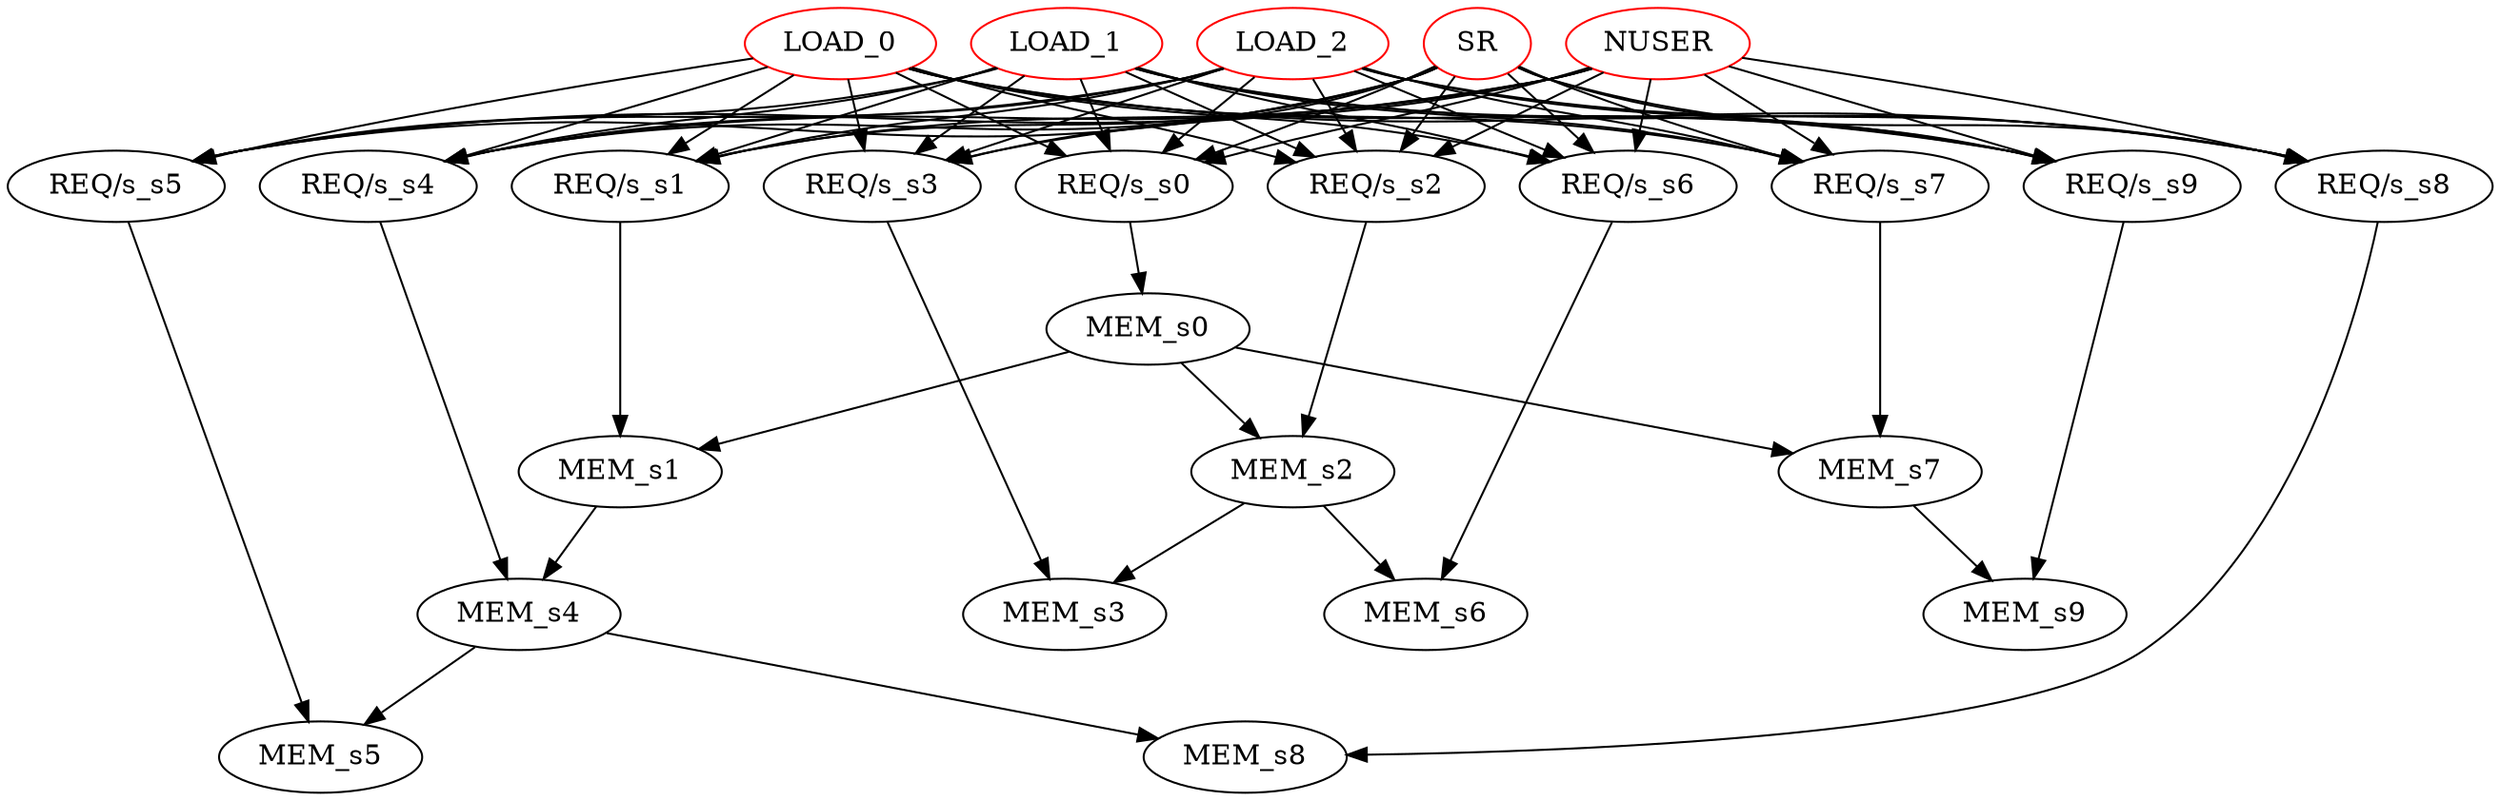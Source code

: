 strict digraph "" {
	NUSER	[color=red];
	"REQ/s_s0"	[color=black];
	NUSER -> "REQ/s_s0";
	"REQ/s_s1"	[color=black];
	NUSER -> "REQ/s_s1";
	"REQ/s_s2"	[color=black];
	NUSER -> "REQ/s_s2";
	"REQ/s_s3"	[color=black];
	NUSER -> "REQ/s_s3";
	"REQ/s_s4"	[color=black];
	NUSER -> "REQ/s_s4";
	"REQ/s_s5"	[color=black];
	NUSER -> "REQ/s_s5";
	"REQ/s_s6"	[color=black];
	NUSER -> "REQ/s_s6";
	"REQ/s_s7"	[color=black];
	NUSER -> "REQ/s_s7";
	"REQ/s_s8"	[color=black];
	NUSER -> "REQ/s_s8";
	"REQ/s_s9"	[color=black];
	NUSER -> "REQ/s_s9";
	LOAD_0	[color=red];
	LOAD_0 -> "REQ/s_s0";
	LOAD_0 -> "REQ/s_s1";
	LOAD_0 -> "REQ/s_s2";
	LOAD_0 -> "REQ/s_s3";
	LOAD_0 -> "REQ/s_s4";
	LOAD_0 -> "REQ/s_s5";
	LOAD_0 -> "REQ/s_s6";
	LOAD_0 -> "REQ/s_s7";
	LOAD_0 -> "REQ/s_s8";
	LOAD_0 -> "REQ/s_s9";
	LOAD_1	[color=red];
	LOAD_1 -> "REQ/s_s0";
	LOAD_1 -> "REQ/s_s1";
	LOAD_1 -> "REQ/s_s2";
	LOAD_1 -> "REQ/s_s3";
	LOAD_1 -> "REQ/s_s4";
	LOAD_1 -> "REQ/s_s5";
	LOAD_1 -> "REQ/s_s6";
	LOAD_1 -> "REQ/s_s7";
	LOAD_1 -> "REQ/s_s8";
	LOAD_1 -> "REQ/s_s9";
	LOAD_2	[color=red];
	LOAD_2 -> "REQ/s_s0";
	LOAD_2 -> "REQ/s_s1";
	LOAD_2 -> "REQ/s_s2";
	LOAD_2 -> "REQ/s_s3";
	LOAD_2 -> "REQ/s_s4";
	LOAD_2 -> "REQ/s_s5";
	LOAD_2 -> "REQ/s_s6";
	LOAD_2 -> "REQ/s_s7";
	LOAD_2 -> "REQ/s_s8";
	LOAD_2 -> "REQ/s_s9";
	SR	[color=red];
	SR -> "REQ/s_s0";
	SR -> "REQ/s_s1";
	SR -> "REQ/s_s2";
	SR -> "REQ/s_s3";
	SR -> "REQ/s_s4";
	SR -> "REQ/s_s5";
	SR -> "REQ/s_s6";
	SR -> "REQ/s_s7";
	SR -> "REQ/s_s8";
	SR -> "REQ/s_s9";
	MEM_s0	[color=black];
	"REQ/s_s0" -> MEM_s0;
	MEM_s1	[color=black];
	"REQ/s_s1" -> MEM_s1;
	MEM_s2	[color=black];
	"REQ/s_s2" -> MEM_s2;
	MEM_s3	[color=black];
	"REQ/s_s3" -> MEM_s3;
	MEM_s4	[color=black];
	"REQ/s_s4" -> MEM_s4;
	MEM_s5	[color=black];
	"REQ/s_s5" -> MEM_s5;
	MEM_s6	[color=black];
	"REQ/s_s6" -> MEM_s6;
	MEM_s7	[color=black];
	"REQ/s_s7" -> MEM_s7;
	MEM_s8	[color=black];
	"REQ/s_s8" -> MEM_s8;
	MEM_s9	[color=black];
	"REQ/s_s9" -> MEM_s9;
	MEM_s0 -> MEM_s1;
	MEM_s0 -> MEM_s2;
	MEM_s0 -> MEM_s7;
	MEM_s1 -> MEM_s4;
	MEM_s2 -> MEM_s3;
	MEM_s2 -> MEM_s6;
	MEM_s4 -> MEM_s5;
	MEM_s4 -> MEM_s8;
	MEM_s7 -> MEM_s9;
}
